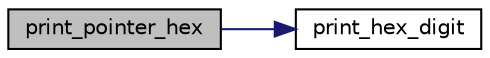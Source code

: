 digraph "print_pointer_hex"
{
  edge [fontname="Helvetica",fontsize="10",labelfontname="Helvetica",labelfontsize="10"];
  node [fontname="Helvetica",fontsize="10",shape=record];
  rankdir="LR";
  Node13317 [label="print_pointer_hex",height=0.2,width=0.4,color="black", fillcolor="grey75", style="filled", fontcolor="black"];
  Node13317 -> Node13318 [color="midnightblue",fontsize="10",style="solid",fontname="Helvetica"];
  Node13318 [label="print_hex_digit",height=0.2,width=0.4,color="black", fillcolor="white", style="filled",URL="$d4/d74/util_8_c.html#a36c64a828eefed0a0cfdd6186ec92c31"];
}
